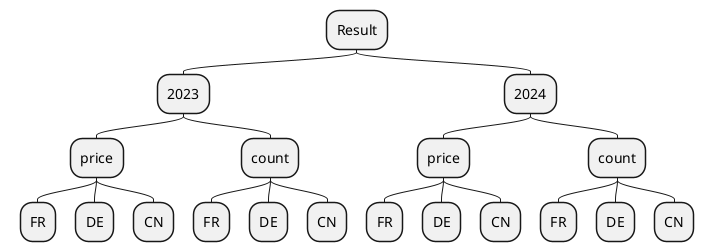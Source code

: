 @startmindmap
top to bottom direction

* Result
** 2023
*** price
**** FR
**** DE
**** CN
*** count
**** FR
**** DE
**** CN
** 2024
*** price
**** FR
**** DE
**** CN
*** count
**** FR
**** DE
**** CN
@endmindmap
